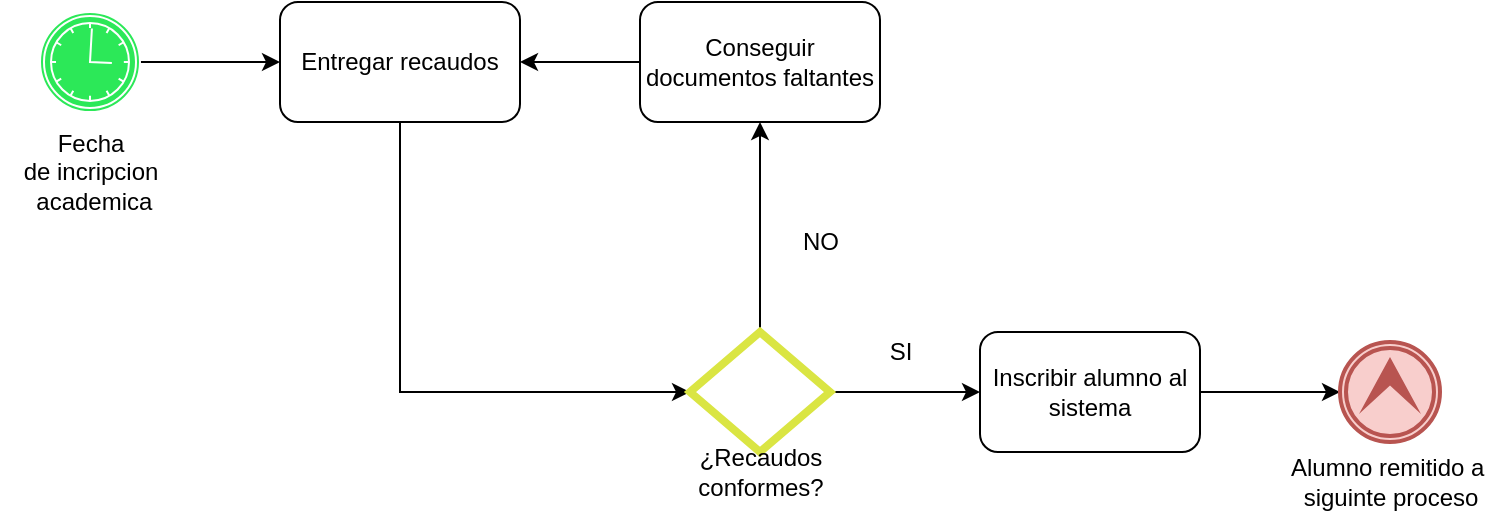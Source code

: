 <mxfile version="20.8.16" type="device"><diagram name="Página-1" id="kmeeJUgvPo0UusCO88Mz"><mxGraphModel dx="1114" dy="583" grid="1" gridSize="10" guides="1" tooltips="1" connect="1" arrows="1" fold="1" page="1" pageScale="1" pageWidth="827" pageHeight="1169" math="0" shadow="0"><root><mxCell id="0"/><mxCell id="1" parent="0"/><mxCell id="3IgIuwf1nTFrzNPtyvoL-7" style="edgeStyle=orthogonalEdgeStyle;rounded=0;orthogonalLoop=1;jettySize=auto;html=1;entryX=0;entryY=0.5;entryDx=0;entryDy=0;" edge="1" parent="1" source="3IgIuwf1nTFrzNPtyvoL-1" target="3IgIuwf1nTFrzNPtyvoL-2"><mxGeometry relative="1" as="geometry"/></mxCell><mxCell id="3IgIuwf1nTFrzNPtyvoL-1" value="" style="points=[[0.145,0.145,0],[0.5,0,0],[0.855,0.145,0],[1,0.5,0],[0.855,0.855,0],[0.5,1,0],[0.145,0.855,0],[0,0.5,0]];shape=mxgraph.bpmn.event;html=1;verticalLabelPosition=bottom;labelBackgroundColor=#ffffff;verticalAlign=top;align=center;perimeter=ellipsePerimeter;outlineConnect=0;aspect=fixed;outline=catching;symbol=timer;fillColor=#2CE858;strokeColor=#ffffff;" vertex="1" parent="1"><mxGeometry x="70" y="230" width="50" height="50" as="geometry"/></mxCell><mxCell id="3IgIuwf1nTFrzNPtyvoL-9" style="edgeStyle=orthogonalEdgeStyle;rounded=0;orthogonalLoop=1;jettySize=auto;html=1;exitX=0.5;exitY=1;exitDx=0;exitDy=0;entryX=0;entryY=0.5;entryDx=0;entryDy=0;" edge="1" parent="1" source="3IgIuwf1nTFrzNPtyvoL-2" target="3IgIuwf1nTFrzNPtyvoL-4"><mxGeometry relative="1" as="geometry"/></mxCell><mxCell id="3IgIuwf1nTFrzNPtyvoL-2" value="Entregar recaudos" style="rounded=1;whiteSpace=wrap;html=1;" vertex="1" parent="1"><mxGeometry x="190" y="225" width="120" height="60" as="geometry"/></mxCell><mxCell id="3IgIuwf1nTFrzNPtyvoL-8" style="edgeStyle=orthogonalEdgeStyle;rounded=0;orthogonalLoop=1;jettySize=auto;html=1;exitX=0;exitY=0.5;exitDx=0;exitDy=0;entryX=1;entryY=0.5;entryDx=0;entryDy=0;" edge="1" parent="1" source="3IgIuwf1nTFrzNPtyvoL-3" target="3IgIuwf1nTFrzNPtyvoL-2"><mxGeometry relative="1" as="geometry"/></mxCell><mxCell id="3IgIuwf1nTFrzNPtyvoL-3" value="Conseguir documentos faltantes" style="rounded=1;whiteSpace=wrap;html=1;" vertex="1" parent="1"><mxGeometry x="370" y="225" width="120" height="60" as="geometry"/></mxCell><mxCell id="3IgIuwf1nTFrzNPtyvoL-10" style="edgeStyle=orthogonalEdgeStyle;rounded=0;orthogonalLoop=1;jettySize=auto;html=1;exitX=0.5;exitY=0;exitDx=0;exitDy=0;entryX=0.5;entryY=1;entryDx=0;entryDy=0;" edge="1" parent="1" source="3IgIuwf1nTFrzNPtyvoL-4" target="3IgIuwf1nTFrzNPtyvoL-3"><mxGeometry relative="1" as="geometry"/></mxCell><mxCell id="3IgIuwf1nTFrzNPtyvoL-11" style="edgeStyle=orthogonalEdgeStyle;rounded=0;orthogonalLoop=1;jettySize=auto;html=1;exitX=1;exitY=0.5;exitDx=0;exitDy=0;entryX=0;entryY=0.5;entryDx=0;entryDy=0;" edge="1" parent="1" source="3IgIuwf1nTFrzNPtyvoL-4" target="3IgIuwf1nTFrzNPtyvoL-5"><mxGeometry relative="1" as="geometry"/></mxCell><mxCell id="3IgIuwf1nTFrzNPtyvoL-4" value="" style="rhombus;whiteSpace=wrap;html=1;strokeColor=#dae543;strokeWidth=4;" vertex="1" parent="1"><mxGeometry x="395" y="390" width="70" height="60" as="geometry"/></mxCell><mxCell id="3IgIuwf1nTFrzNPtyvoL-12" style="edgeStyle=orthogonalEdgeStyle;rounded=0;orthogonalLoop=1;jettySize=auto;html=1;entryX=0;entryY=0.5;entryDx=0;entryDy=0;" edge="1" parent="1" source="3IgIuwf1nTFrzNPtyvoL-5"><mxGeometry relative="1" as="geometry"><mxPoint x="720" y="420" as="targetPoint"/></mxGeometry></mxCell><mxCell id="3IgIuwf1nTFrzNPtyvoL-5" value="Inscribir alumno al sistema" style="rounded=1;whiteSpace=wrap;html=1;" vertex="1" parent="1"><mxGeometry x="540" y="390" width="110" height="60" as="geometry"/></mxCell><mxCell id="3IgIuwf1nTFrzNPtyvoL-13" value="NO" style="text;html=1;align=center;verticalAlign=middle;resizable=0;points=[];autosize=1;strokeColor=none;fillColor=none;" vertex="1" parent="1"><mxGeometry x="440" y="330" width="40" height="30" as="geometry"/></mxCell><mxCell id="3IgIuwf1nTFrzNPtyvoL-14" value="SI" style="text;html=1;align=center;verticalAlign=middle;resizable=0;points=[];autosize=1;strokeColor=none;fillColor=none;" vertex="1" parent="1"><mxGeometry x="485" y="385" width="30" height="30" as="geometry"/></mxCell><mxCell id="3IgIuwf1nTFrzNPtyvoL-15" value="Alumno remitido a&amp;nbsp;&lt;br&gt;siguinte proceso" style="text;html=1;align=center;verticalAlign=middle;resizable=0;points=[];autosize=1;strokeColor=none;fillColor=none;" vertex="1" parent="1"><mxGeometry x="685" y="445" width="120" height="40" as="geometry"/></mxCell><mxCell id="3IgIuwf1nTFrzNPtyvoL-16" value="¿Recaudos &lt;br&gt;conformes?" style="text;html=1;align=center;verticalAlign=middle;resizable=0;points=[];autosize=1;strokeColor=none;fillColor=none;" vertex="1" parent="1"><mxGeometry x="385" y="440" width="90" height="40" as="geometry"/></mxCell><mxCell id="3IgIuwf1nTFrzNPtyvoL-17" value="Fecha &lt;br&gt;de incripcion&lt;br&gt;&amp;nbsp;academica" style="text;html=1;align=center;verticalAlign=middle;resizable=0;points=[];autosize=1;strokeColor=none;fillColor=none;" vertex="1" parent="1"><mxGeometry x="50" y="280" width="90" height="60" as="geometry"/></mxCell><mxCell id="3IgIuwf1nTFrzNPtyvoL-18" value="" style="points=[[0.145,0.145,0],[0.5,0,0],[0.855,0.145,0],[1,0.5,0],[0.855,0.855,0],[0.5,1,0],[0.145,0.855,0],[0,0.5,0]];shape=mxgraph.bpmn.event;html=1;verticalLabelPosition=bottom;labelBackgroundColor=#ffffff;verticalAlign=top;align=center;perimeter=ellipsePerimeter;outlineConnect=0;aspect=fixed;outline=throwing;symbol=escalation;strokeColor=#b85450;strokeWidth=2;fillColor=#f8cecc;" vertex="1" parent="1"><mxGeometry x="720" y="395" width="50" height="50" as="geometry"/></mxCell></root></mxGraphModel></diagram></mxfile>